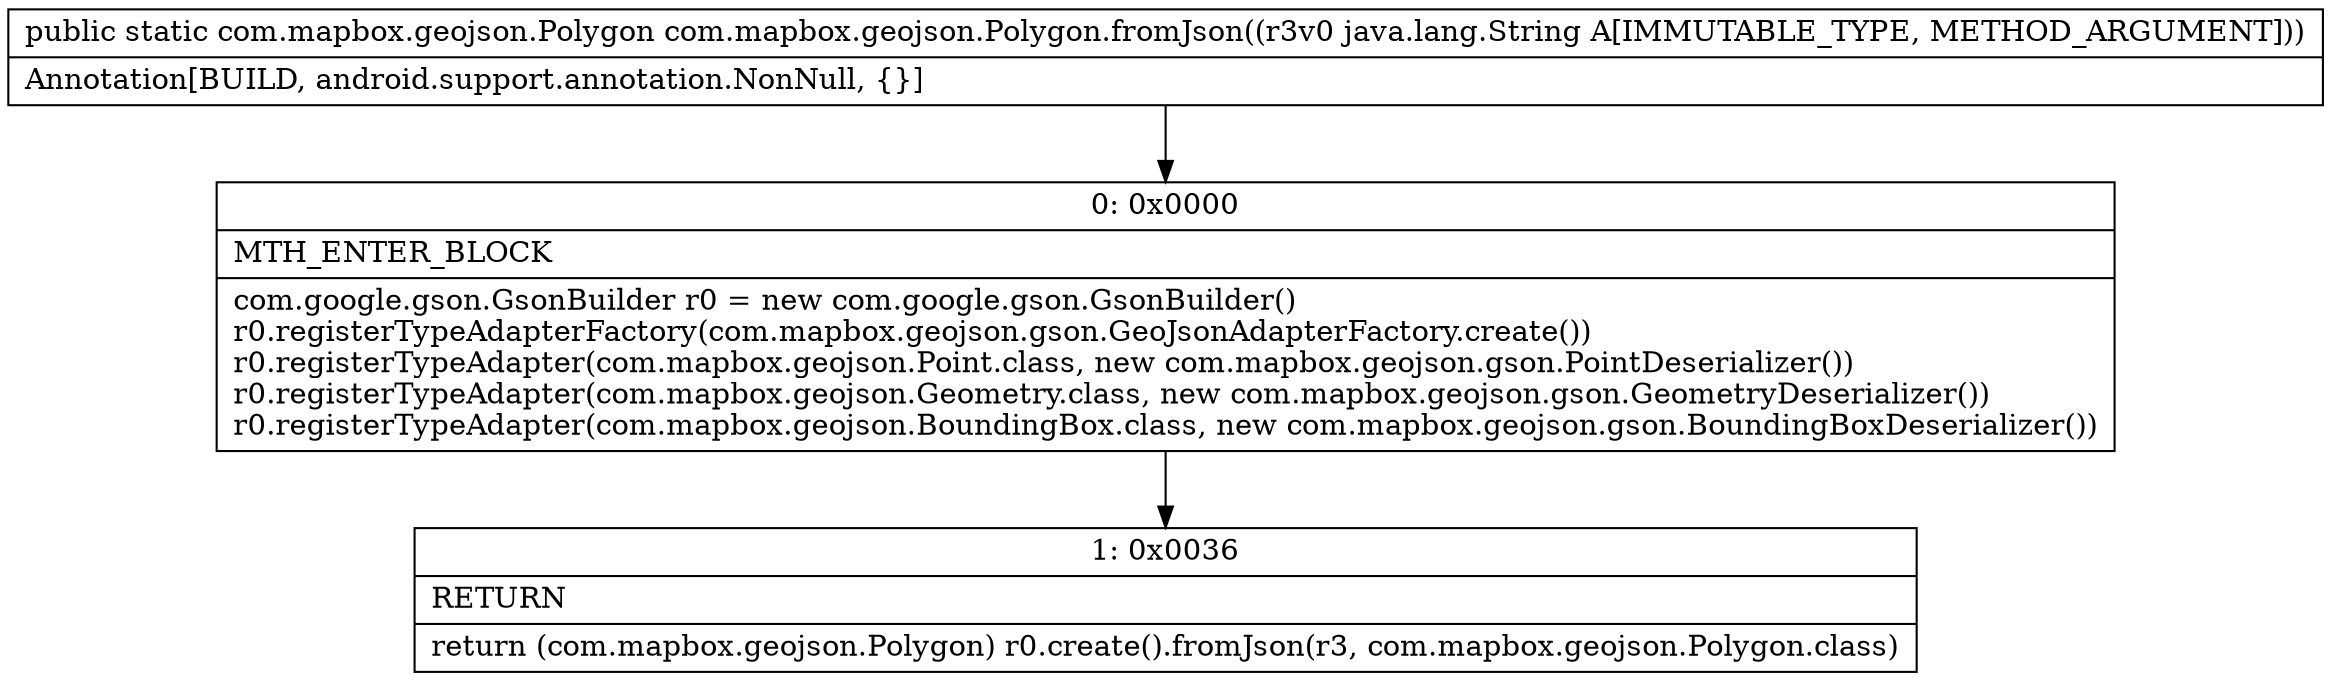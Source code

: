 digraph "CFG forcom.mapbox.geojson.Polygon.fromJson(Ljava\/lang\/String;)Lcom\/mapbox\/geojson\/Polygon;" {
Node_0 [shape=record,label="{0\:\ 0x0000|MTH_ENTER_BLOCK\l|com.google.gson.GsonBuilder r0 = new com.google.gson.GsonBuilder()\lr0.registerTypeAdapterFactory(com.mapbox.geojson.gson.GeoJsonAdapterFactory.create())\lr0.registerTypeAdapter(com.mapbox.geojson.Point.class, new com.mapbox.geojson.gson.PointDeserializer())\lr0.registerTypeAdapter(com.mapbox.geojson.Geometry.class, new com.mapbox.geojson.gson.GeometryDeserializer())\lr0.registerTypeAdapter(com.mapbox.geojson.BoundingBox.class, new com.mapbox.geojson.gson.BoundingBoxDeserializer())\l}"];
Node_1 [shape=record,label="{1\:\ 0x0036|RETURN\l|return (com.mapbox.geojson.Polygon) r0.create().fromJson(r3, com.mapbox.geojson.Polygon.class)\l}"];
MethodNode[shape=record,label="{public static com.mapbox.geojson.Polygon com.mapbox.geojson.Polygon.fromJson((r3v0 java.lang.String A[IMMUTABLE_TYPE, METHOD_ARGUMENT]))  | Annotation[BUILD, android.support.annotation.NonNull, \{\}]\l}"];
MethodNode -> Node_0;
Node_0 -> Node_1;
}

